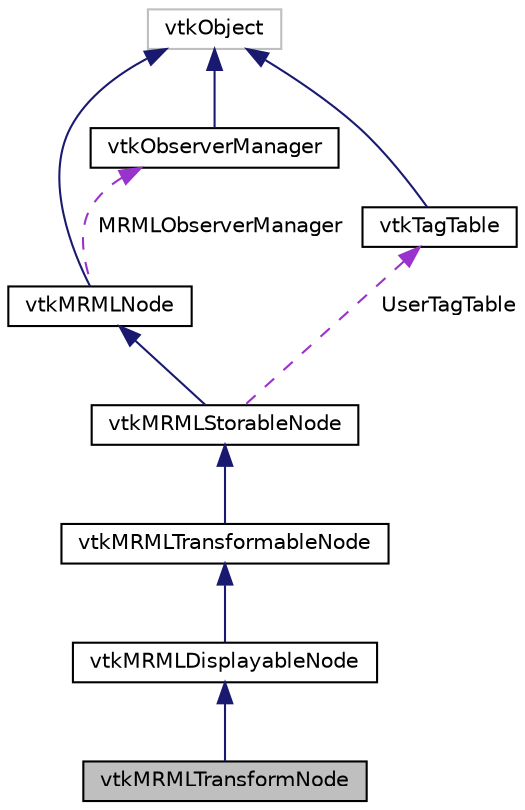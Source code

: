digraph "vtkMRMLTransformNode"
{
  bgcolor="transparent";
  edge [fontname="Helvetica",fontsize="10",labelfontname="Helvetica",labelfontsize="10"];
  node [fontname="Helvetica",fontsize="10",shape=record];
  Node9 [label="vtkMRMLTransformNode",height=0.2,width=0.4,color="black", fillcolor="grey75", style="filled", fontcolor="black"];
  Node10 -> Node9 [dir="back",color="midnightblue",fontsize="10",style="solid",fontname="Helvetica"];
  Node10 [label="vtkMRMLDisplayableNode",height=0.2,width=0.4,color="black",URL="$classvtkMRMLDisplayableNode.html"];
  Node11 -> Node10 [dir="back",color="midnightblue",fontsize="10",style="solid",fontname="Helvetica"];
  Node11 [label="vtkMRMLTransformableNode",height=0.2,width=0.4,color="black",URL="$classvtkMRMLTransformableNode.html",tooltip="MRML node for representing a node with a tranform. "];
  Node12 -> Node11 [dir="back",color="midnightblue",fontsize="10",style="solid",fontname="Helvetica"];
  Node12 [label="vtkMRMLStorableNode",height=0.2,width=0.4,color="black",URL="$classvtkMRMLStorableNode.html",tooltip="MRML node to represent a 3D surface model. "];
  Node13 -> Node12 [dir="back",color="midnightblue",fontsize="10",style="solid",fontname="Helvetica"];
  Node13 [label="vtkMRMLNode",height=0.2,width=0.4,color="black",URL="$classvtkMRMLNode.html",tooltip="Abstract Superclass for all specific types of MRML nodes. "];
  Node14 -> Node13 [dir="back",color="midnightblue",fontsize="10",style="solid",fontname="Helvetica"];
  Node14 [label="vtkObject",height=0.2,width=0.4,color="grey75"];
  Node15 -> Node13 [dir="back",color="darkorchid3",fontsize="10",style="dashed",label=" MRMLObserverManager" ,fontname="Helvetica"];
  Node15 [label="vtkObserverManager",height=0.2,width=0.4,color="black",URL="$classvtkObserverManager.html",tooltip="Manages adding and deleting of obserevers with events. "];
  Node14 -> Node15 [dir="back",color="midnightblue",fontsize="10",style="solid",fontname="Helvetica"];
  Node16 -> Node12 [dir="back",color="darkorchid3",fontsize="10",style="dashed",label=" UserTagTable" ,fontname="Helvetica"];
  Node16 [label="vtkTagTable",height=0.2,width=0.4,color="black",URL="$classvtkTagTable.html"];
  Node14 -> Node16 [dir="back",color="midnightblue",fontsize="10",style="solid",fontname="Helvetica"];
}

